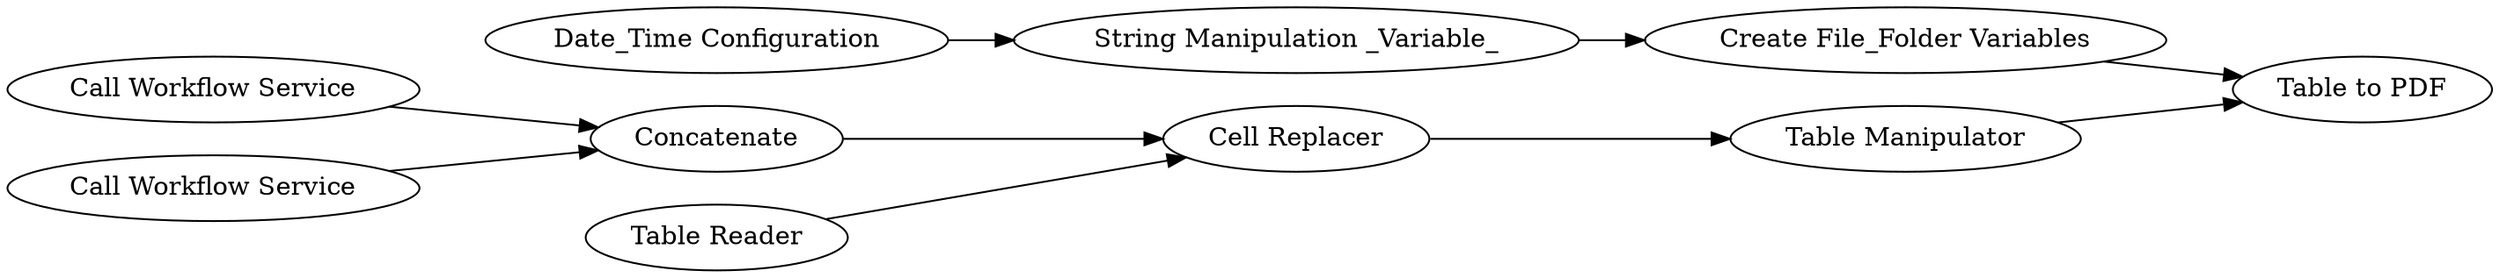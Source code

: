 digraph {
	12 -> 14
	2390 -> 11
	2389 -> 4
	2391 -> 11
	2387 -> 2389
	13 -> 4
	14 -> 13
	2388 -> 2387
	11 -> 2387
	2387 [label="Cell Replacer"]
	13 [label="Create File_Folder Variables"]
	2389 [label="Table Manipulator"]
	2390 [label="Call Workflow Service"]
	2391 [label="Call Workflow Service"]
	11 [label=Concatenate]
	4 [label="Table to PDF"]
	2388 [label="Table Reader"]
	14 [label="String Manipulation _Variable_"]
	12 [label="Date_Time Configuration"]
	rankdir=LR
}
